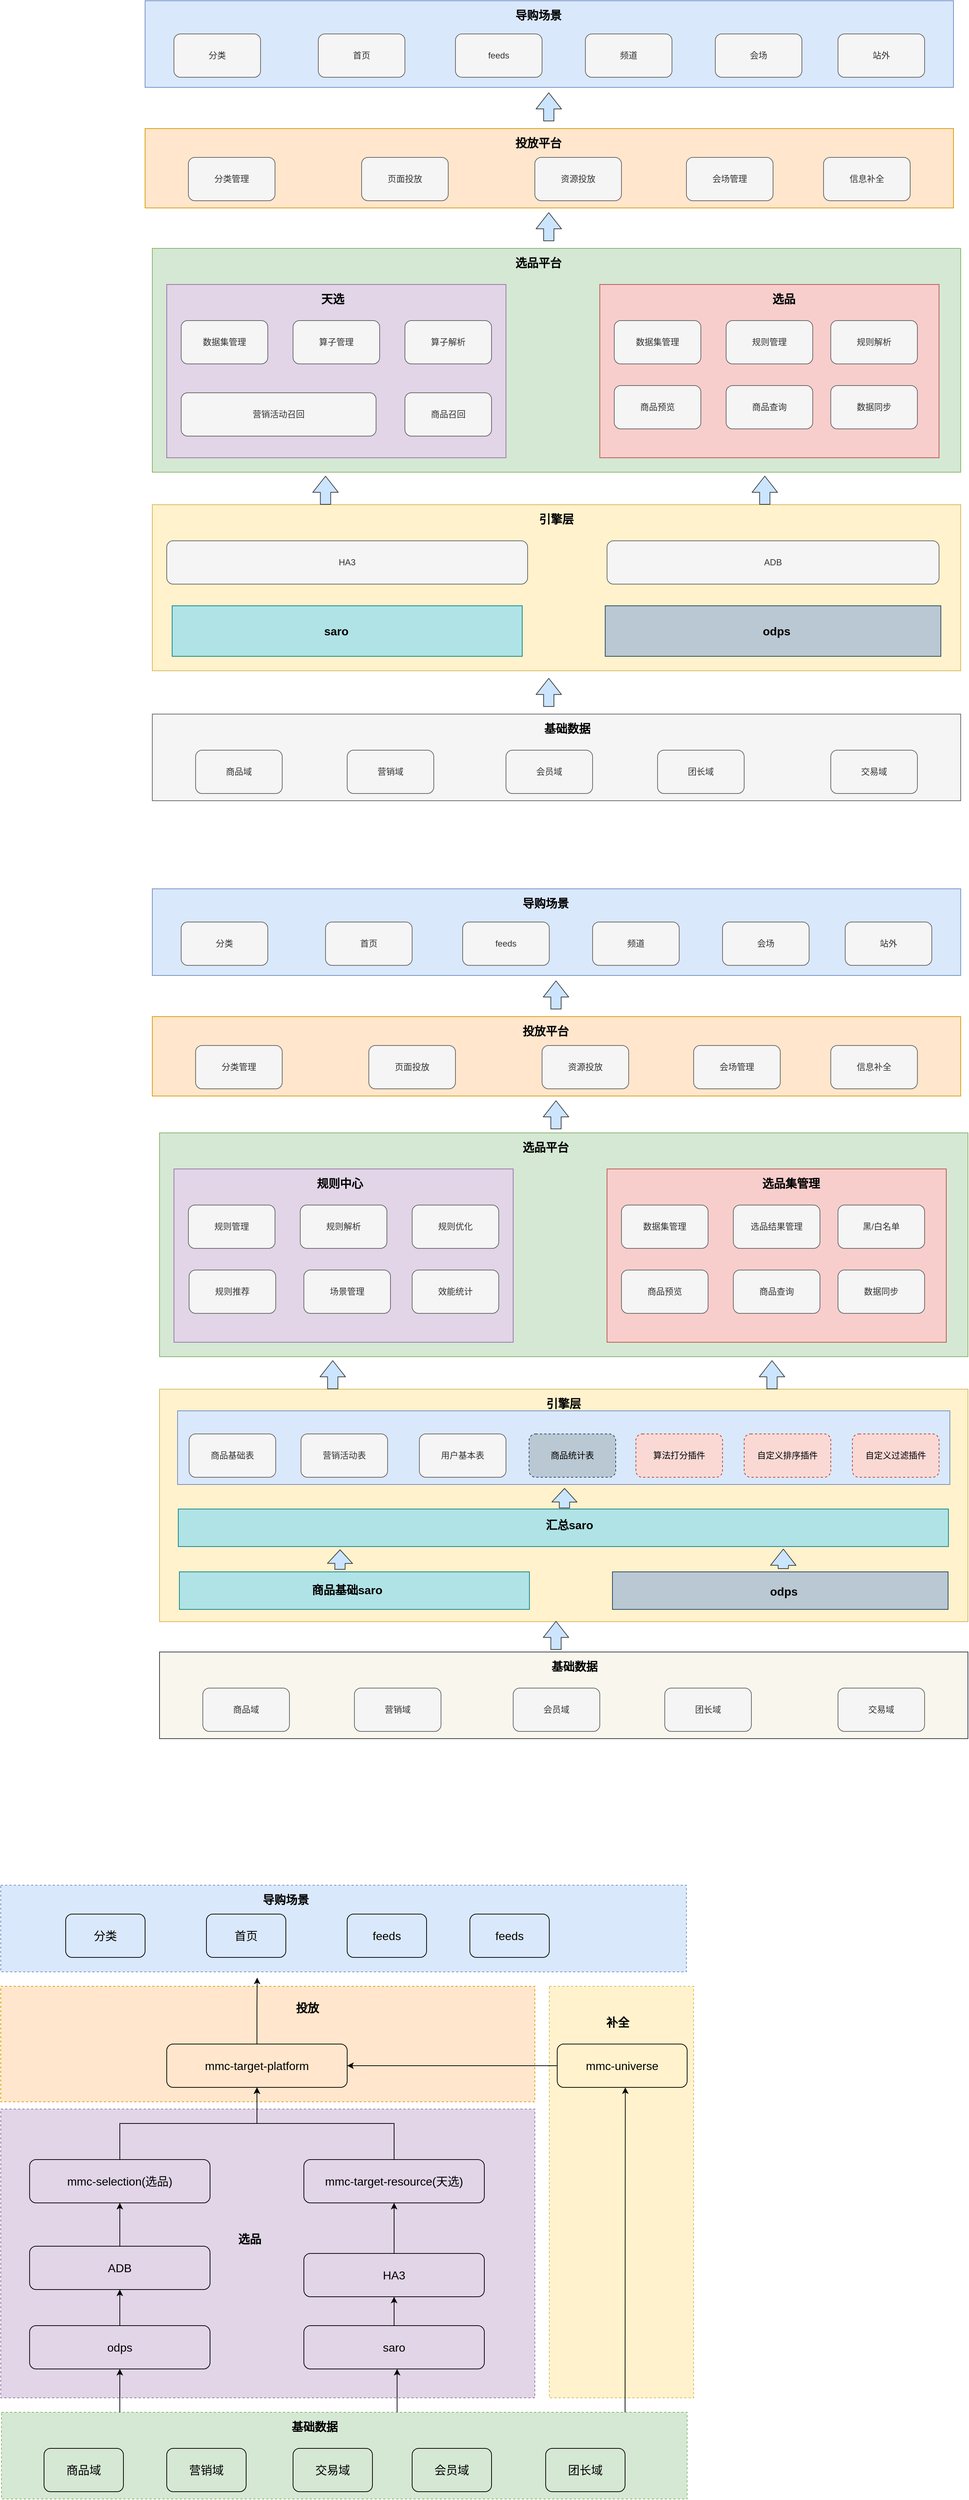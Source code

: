 <mxfile version="14.6.1" type="github">
  <diagram name="Page-1" id="b98fa263-6416-c6ec-5b7d-78bf54ef71d0">
    <mxGraphModel dx="2163" dy="1402" grid="1" gridSize="10" guides="1" tooltips="1" connect="1" arrows="1" fold="1" page="1" pageScale="1.5" pageWidth="2336" pageHeight="1654" background="#ffffff" math="0" shadow="0">
      <root>
        <mxCell id="0" style=";html=1;" />
        <mxCell id="1" style=";html=1;" parent="0" />
        <mxCell id="M6S7KxfYZkBea45pY0MP-111" value="" style="rounded=0;whiteSpace=wrap;html=1;dashed=1;fillColor=#fff2cc;strokeColor=#d6b656;" vertex="1" parent="1">
          <mxGeometry x="840" y="2870" width="200" height="570" as="geometry" />
        </mxCell>
        <mxCell id="M6S7KxfYZkBea45pY0MP-108" value="" style="rounded=0;whiteSpace=wrap;html=1;dashed=1;fillColor=#e1d5e7;strokeColor=#9673a6;" vertex="1" parent="1">
          <mxGeometry x="80" y="3040" width="740" height="400" as="geometry" />
        </mxCell>
        <mxCell id="M6S7KxfYZkBea45pY0MP-110" value="" style="rounded=0;whiteSpace=wrap;html=1;dashed=1;fillColor=#ffe6cc;strokeColor=#d79b00;" vertex="1" parent="1">
          <mxGeometry x="80" y="2870" width="740" height="160" as="geometry" />
        </mxCell>
        <mxCell id="M6S7KxfYZkBea45pY0MP-88" value="" style="rounded=0;whiteSpace=wrap;html=1;dashed=1;fillColor=#dae8fc;strokeColor=#6c8ebf;" vertex="1" parent="1">
          <mxGeometry x="80" y="2730" width="950" height="120" as="geometry" />
        </mxCell>
        <mxCell id="TaRt0js-7bv4IxSQRaNH-4" value="" style="rounded=0;whiteSpace=wrap;html=1;fillColor=#dae8fc;strokeColor=#6c8ebf;" parent="1" vertex="1">
          <mxGeometry x="280" y="120" width="1120" height="120" as="geometry" />
        </mxCell>
        <mxCell id="TaRt0js-7bv4IxSQRaNH-5" value="分类" style="rounded=1;whiteSpace=wrap;html=1;fillColor=#f5f5f5;strokeColor=#666666;fontColor=#333333;" parent="1" vertex="1">
          <mxGeometry x="320" y="166" width="120" height="60" as="geometry" />
        </mxCell>
        <mxCell id="TaRt0js-7bv4IxSQRaNH-6" value="首页" style="rounded=1;whiteSpace=wrap;html=1;fillColor=#f5f5f5;strokeColor=#666666;fontColor=#333333;" parent="1" vertex="1">
          <mxGeometry x="520" y="166" width="120" height="60" as="geometry" />
        </mxCell>
        <mxCell id="TaRt0js-7bv4IxSQRaNH-7" value="feeds" style="rounded=1;whiteSpace=wrap;html=1;fillColor=#f5f5f5;strokeColor=#666666;fontColor=#333333;" parent="1" vertex="1">
          <mxGeometry x="710" y="166" width="120" height="60" as="geometry" />
        </mxCell>
        <mxCell id="TaRt0js-7bv4IxSQRaNH-8" value="频道" style="rounded=1;whiteSpace=wrap;html=1;fillColor=#f5f5f5;strokeColor=#666666;fontColor=#333333;" parent="1" vertex="1">
          <mxGeometry x="890" y="166" width="120" height="60" as="geometry" />
        </mxCell>
        <mxCell id="TaRt0js-7bv4IxSQRaNH-9" value="会场" style="rounded=1;whiteSpace=wrap;html=1;fillColor=#f5f5f5;strokeColor=#666666;fontColor=#333333;" parent="1" vertex="1">
          <mxGeometry x="1070" y="166" width="120" height="60" as="geometry" />
        </mxCell>
        <mxCell id="TaRt0js-7bv4IxSQRaNH-10" value="站外" style="rounded=1;whiteSpace=wrap;html=1;fillColor=#f5f5f5;strokeColor=#666666;fontColor=#333333;" parent="1" vertex="1">
          <mxGeometry x="1240" y="166" width="120" height="60" as="geometry" />
        </mxCell>
        <mxCell id="TaRt0js-7bv4IxSQRaNH-11" value="导购场景" style="text;html=1;strokeColor=none;fillColor=none;align=center;verticalAlign=middle;whiteSpace=wrap;rounded=0;fontStyle=1;fontSize=16;" parent="1" vertex="1">
          <mxGeometry x="760" y="130" width="130" height="20" as="geometry" />
        </mxCell>
        <mxCell id="TaRt0js-7bv4IxSQRaNH-12" value="" style="rounded=0;whiteSpace=wrap;html=1;fillColor=#ffe6cc;strokeColor=#d79b00;" parent="1" vertex="1">
          <mxGeometry x="280" y="297" width="1120" height="110" as="geometry" />
        </mxCell>
        <mxCell id="TaRt0js-7bv4IxSQRaNH-13" value="投放平台" style="text;html=1;strokeColor=none;fillColor=none;align=center;verticalAlign=middle;whiteSpace=wrap;rounded=0;fontStyle=1;fontSize=16;" parent="1" vertex="1">
          <mxGeometry x="760" y="307" width="130" height="20" as="geometry" />
        </mxCell>
        <mxCell id="TaRt0js-7bv4IxSQRaNH-14" value="分类管理" style="rounded=1;whiteSpace=wrap;html=1;fillColor=#f5f5f5;strokeColor=#666666;fontColor=#333333;" parent="1" vertex="1">
          <mxGeometry x="340" y="337" width="120" height="60" as="geometry" />
        </mxCell>
        <mxCell id="TaRt0js-7bv4IxSQRaNH-15" value="页面投放" style="rounded=1;whiteSpace=wrap;html=1;fillColor=#f5f5f5;strokeColor=#666666;fontColor=#333333;" parent="1" vertex="1">
          <mxGeometry x="580" y="337" width="120" height="60" as="geometry" />
        </mxCell>
        <mxCell id="TaRt0js-7bv4IxSQRaNH-17" value="资源投放" style="rounded=1;whiteSpace=wrap;html=1;fillColor=#f5f5f5;strokeColor=#666666;fontColor=#333333;" parent="1" vertex="1">
          <mxGeometry x="820" y="337" width="120" height="60" as="geometry" />
        </mxCell>
        <mxCell id="TaRt0js-7bv4IxSQRaNH-18" value="会场管理" style="rounded=1;whiteSpace=wrap;html=1;fillColor=#f5f5f5;strokeColor=#666666;fontColor=#333333;" parent="1" vertex="1">
          <mxGeometry x="1030" y="337" width="120" height="60" as="geometry" />
        </mxCell>
        <mxCell id="TaRt0js-7bv4IxSQRaNH-19" value="信息补全" style="rounded=1;whiteSpace=wrap;html=1;fillColor=#f5f5f5;strokeColor=#666666;fontColor=#333333;" parent="1" vertex="1">
          <mxGeometry x="1220" y="337" width="120" height="60" as="geometry" />
        </mxCell>
        <mxCell id="TaRt0js-7bv4IxSQRaNH-20" value="" style="rounded=0;whiteSpace=wrap;html=1;fillColor=#d5e8d4;strokeColor=#82b366;" parent="1" vertex="1">
          <mxGeometry x="290" y="463" width="1120" height="310" as="geometry" />
        </mxCell>
        <mxCell id="TaRt0js-7bv4IxSQRaNH-21" value="选品平台" style="text;html=1;strokeColor=none;fillColor=none;align=center;verticalAlign=middle;whiteSpace=wrap;rounded=0;fontStyle=1;fontSize=16;" parent="1" vertex="1">
          <mxGeometry x="760" y="473" width="130" height="20" as="geometry" />
        </mxCell>
        <mxCell id="TaRt0js-7bv4IxSQRaNH-24" value="" style="rounded=0;whiteSpace=wrap;html=1;fillColor=#e1d5e7;strokeColor=#9673a6;" parent="1" vertex="1">
          <mxGeometry x="310" y="513" width="470" height="240" as="geometry" />
        </mxCell>
        <mxCell id="TaRt0js-7bv4IxSQRaNH-25" value="天选" style="text;html=1;strokeColor=none;fillColor=none;align=center;verticalAlign=middle;whiteSpace=wrap;rounded=0;fontStyle=1;fontSize=16;" parent="1" vertex="1">
          <mxGeometry x="475" y="523" width="130" height="20" as="geometry" />
        </mxCell>
        <mxCell id="TaRt0js-7bv4IxSQRaNH-26" value="" style="rounded=0;whiteSpace=wrap;html=1;fillColor=#f8cecc;strokeColor=#b85450;" parent="1" vertex="1">
          <mxGeometry x="910" y="513" width="470" height="240" as="geometry" />
        </mxCell>
        <mxCell id="TaRt0js-7bv4IxSQRaNH-27" value="选品" style="text;html=1;strokeColor=none;fillColor=none;align=center;verticalAlign=middle;whiteSpace=wrap;rounded=0;fontStyle=1;fontSize=16;" parent="1" vertex="1">
          <mxGeometry x="1100" y="523" width="130" height="20" as="geometry" />
        </mxCell>
        <mxCell id="TaRt0js-7bv4IxSQRaNH-28" value="数据集管理" style="rounded=1;whiteSpace=wrap;html=1;fillColor=#f5f5f5;strokeColor=#666666;fontColor=#333333;" parent="1" vertex="1">
          <mxGeometry x="330" y="563" width="120" height="60" as="geometry" />
        </mxCell>
        <mxCell id="TaRt0js-7bv4IxSQRaNH-29" value="算子管理" style="rounded=1;whiteSpace=wrap;html=1;fillColor=#f5f5f5;strokeColor=#666666;fontColor=#333333;" parent="1" vertex="1">
          <mxGeometry x="485" y="563" width="120" height="60" as="geometry" />
        </mxCell>
        <mxCell id="TaRt0js-7bv4IxSQRaNH-30" value="算子解析" style="rounded=1;whiteSpace=wrap;html=1;fillColor=#f5f5f5;strokeColor=#666666;fontColor=#333333;" parent="1" vertex="1">
          <mxGeometry x="640" y="563" width="120" height="60" as="geometry" />
        </mxCell>
        <mxCell id="TaRt0js-7bv4IxSQRaNH-31" value="营销活动召回" style="rounded=1;whiteSpace=wrap;html=1;fillColor=#f5f5f5;strokeColor=#666666;fontColor=#333333;" parent="1" vertex="1">
          <mxGeometry x="330" y="663" width="270" height="60" as="geometry" />
        </mxCell>
        <mxCell id="TaRt0js-7bv4IxSQRaNH-32" value="商品召回" style="rounded=1;whiteSpace=wrap;html=1;fillColor=#f5f5f5;strokeColor=#666666;fontColor=#333333;" parent="1" vertex="1">
          <mxGeometry x="640" y="663" width="120" height="60" as="geometry" />
        </mxCell>
        <mxCell id="TaRt0js-7bv4IxSQRaNH-33" value="数据集管理" style="rounded=1;whiteSpace=wrap;html=1;fillColor=#f5f5f5;strokeColor=#666666;fontColor=#333333;" parent="1" vertex="1">
          <mxGeometry x="930" y="563" width="120" height="60" as="geometry" />
        </mxCell>
        <mxCell id="TaRt0js-7bv4IxSQRaNH-34" value="规则管理" style="rounded=1;whiteSpace=wrap;html=1;fillColor=#f5f5f5;strokeColor=#666666;fontColor=#333333;" parent="1" vertex="1">
          <mxGeometry x="1085" y="563" width="120" height="60" as="geometry" />
        </mxCell>
        <mxCell id="TaRt0js-7bv4IxSQRaNH-35" value="规则解析" style="rounded=1;whiteSpace=wrap;html=1;fillColor=#f5f5f5;strokeColor=#666666;fontColor=#333333;" parent="1" vertex="1">
          <mxGeometry x="1230" y="563" width="120" height="60" as="geometry" />
        </mxCell>
        <mxCell id="TaRt0js-7bv4IxSQRaNH-36" value="商品预览" style="rounded=1;whiteSpace=wrap;html=1;fillColor=#f5f5f5;strokeColor=#666666;fontColor=#333333;" parent="1" vertex="1">
          <mxGeometry x="930" y="653" width="120" height="60" as="geometry" />
        </mxCell>
        <mxCell id="TaRt0js-7bv4IxSQRaNH-37" value="商品查询" style="rounded=1;whiteSpace=wrap;html=1;fillColor=#f5f5f5;strokeColor=#666666;fontColor=#333333;" parent="1" vertex="1">
          <mxGeometry x="1085" y="653" width="120" height="60" as="geometry" />
        </mxCell>
        <mxCell id="TaRt0js-7bv4IxSQRaNH-40" value="数据同步" style="rounded=1;whiteSpace=wrap;html=1;fillColor=#f5f5f5;strokeColor=#666666;fontColor=#333333;" parent="1" vertex="1">
          <mxGeometry x="1230" y="653" width="120" height="60" as="geometry" />
        </mxCell>
        <mxCell id="TaRt0js-7bv4IxSQRaNH-41" value="" style="rounded=0;whiteSpace=wrap;html=1;fillColor=#fff2cc;strokeColor=#d6b656;" parent="1" vertex="1">
          <mxGeometry x="290" y="818" width="1120" height="230" as="geometry" />
        </mxCell>
        <mxCell id="TaRt0js-7bv4IxSQRaNH-42" value="引擎层" style="text;html=1;strokeColor=none;fillColor=none;align=center;verticalAlign=middle;whiteSpace=wrap;rounded=0;fontStyle=1;fontSize=16;" parent="1" vertex="1">
          <mxGeometry x="785" y="828" width="130" height="20" as="geometry" />
        </mxCell>
        <mxCell id="TaRt0js-7bv4IxSQRaNH-44" value="HA3" style="rounded=1;whiteSpace=wrap;html=1;fillColor=#f5f5f5;strokeColor=#666666;fontColor=#333333;" parent="1" vertex="1">
          <mxGeometry x="310" y="868" width="500" height="60" as="geometry" />
        </mxCell>
        <mxCell id="TaRt0js-7bv4IxSQRaNH-45" value="ADB" style="rounded=1;whiteSpace=wrap;html=1;fillColor=#f5f5f5;strokeColor=#666666;fontColor=#333333;" parent="1" vertex="1">
          <mxGeometry x="920" y="868" width="460" height="60" as="geometry" />
        </mxCell>
        <mxCell id="TaRt0js-7bv4IxSQRaNH-46" value="" style="rounded=0;whiteSpace=wrap;html=1;fillColor=#b0e3e6;strokeColor=#0e8088;" parent="1" vertex="1">
          <mxGeometry x="317.5" y="958" width="485" height="70" as="geometry" />
        </mxCell>
        <mxCell id="TaRt0js-7bv4IxSQRaNH-47" value="saro" style="text;html=1;strokeColor=none;fillColor=none;align=center;verticalAlign=middle;whiteSpace=wrap;rounded=0;fontStyle=1;fontSize=16;" parent="1" vertex="1">
          <mxGeometry x="480" y="983" width="130" height="20" as="geometry" />
        </mxCell>
        <mxCell id="TaRt0js-7bv4IxSQRaNH-48" value="" style="rounded=0;whiteSpace=wrap;html=1;fillColor=#bac8d3;strokeColor=#23445d;" parent="1" vertex="1">
          <mxGeometry x="917.5" y="958" width="465" height="70" as="geometry" />
        </mxCell>
        <mxCell id="TaRt0js-7bv4IxSQRaNH-49" value="odps" style="text;html=1;strokeColor=none;fillColor=none;align=center;verticalAlign=middle;whiteSpace=wrap;rounded=0;fontStyle=1;fontSize=16;" parent="1" vertex="1">
          <mxGeometry x="1090" y="983" width="130" height="20" as="geometry" />
        </mxCell>
        <mxCell id="TaRt0js-7bv4IxSQRaNH-50" value="" style="rounded=0;whiteSpace=wrap;html=1;fillColor=#f5f5f5;strokeColor=#666666;fontColor=#333333;" parent="1" vertex="1">
          <mxGeometry x="290" y="1108" width="1120" height="120" as="geometry" />
        </mxCell>
        <mxCell id="TaRt0js-7bv4IxSQRaNH-51" value="基础数据" style="text;html=1;strokeColor=none;fillColor=none;align=center;verticalAlign=middle;whiteSpace=wrap;rounded=0;fontStyle=1;fontSize=16;" parent="1" vertex="1">
          <mxGeometry x="800" y="1118" width="130" height="20" as="geometry" />
        </mxCell>
        <mxCell id="TaRt0js-7bv4IxSQRaNH-52" value="商品域" style="rounded=1;whiteSpace=wrap;html=1;fillColor=#f5f5f5;strokeColor=#666666;fontColor=#333333;" parent="1" vertex="1">
          <mxGeometry x="350" y="1158" width="120" height="60" as="geometry" />
        </mxCell>
        <mxCell id="TaRt0js-7bv4IxSQRaNH-54" value="营销域" style="rounded=1;whiteSpace=wrap;html=1;fillColor=#f5f5f5;strokeColor=#666666;fontColor=#333333;" parent="1" vertex="1">
          <mxGeometry x="560" y="1158" width="120" height="60" as="geometry" />
        </mxCell>
        <mxCell id="TaRt0js-7bv4IxSQRaNH-55" value="会员域" style="rounded=1;whiteSpace=wrap;html=1;fillColor=#f5f5f5;strokeColor=#666666;fontColor=#333333;" parent="1" vertex="1">
          <mxGeometry x="780" y="1158" width="120" height="60" as="geometry" />
        </mxCell>
        <mxCell id="TaRt0js-7bv4IxSQRaNH-56" value="团长域" style="rounded=1;whiteSpace=wrap;html=1;fillColor=#f5f5f5;strokeColor=#666666;fontColor=#333333;" parent="1" vertex="1">
          <mxGeometry x="990" y="1158" width="120" height="60" as="geometry" />
        </mxCell>
        <mxCell id="TaRt0js-7bv4IxSQRaNH-57" value="交易域" style="rounded=1;whiteSpace=wrap;html=1;fillColor=#f5f5f5;strokeColor=#666666;fontColor=#333333;" parent="1" vertex="1">
          <mxGeometry x="1230" y="1158" width="120" height="60" as="geometry" />
        </mxCell>
        <mxCell id="TaRt0js-7bv4IxSQRaNH-60" value="" style="shape=flexArrow;endArrow=classic;html=1;fontSize=16;width=14.286;endSize=7.143;fillColor=#cce5ff;strokeColor=#36393d;" parent="1" edge="1">
          <mxGeometry width="50" height="50" relative="1" as="geometry">
            <mxPoint x="1138.57" y="818" as="sourcePoint" />
            <mxPoint x="1138.57" y="778" as="targetPoint" />
          </mxGeometry>
        </mxCell>
        <mxCell id="TaRt0js-7bv4IxSQRaNH-61" value="" style="shape=flexArrow;endArrow=classic;html=1;fontSize=16;width=14.286;endSize=7.143;fillColor=#cce5ff;strokeColor=#36393d;" parent="1" edge="1">
          <mxGeometry width="50" height="50" relative="1" as="geometry">
            <mxPoint x="530.0" y="818.0" as="sourcePoint" />
            <mxPoint x="530.0" y="778.0" as="targetPoint" />
          </mxGeometry>
        </mxCell>
        <mxCell id="TaRt0js-7bv4IxSQRaNH-63" value="" style="shape=flexArrow;endArrow=classic;html=1;fontSize=16;width=14.286;endSize=7.143;fillColor=#cce5ff;strokeColor=#36393d;" parent="1" edge="1">
          <mxGeometry width="50" height="50" relative="1" as="geometry">
            <mxPoint x="839.29" y="453.0" as="sourcePoint" />
            <mxPoint x="839.29" y="413.0" as="targetPoint" />
          </mxGeometry>
        </mxCell>
        <mxCell id="TaRt0js-7bv4IxSQRaNH-64" value="" style="shape=flexArrow;endArrow=classic;html=1;fontSize=16;width=14.286;endSize=7.143;fillColor=#cce5ff;strokeColor=#36393d;" parent="1" edge="1">
          <mxGeometry width="50" height="50" relative="1" as="geometry">
            <mxPoint x="839.29" y="287.0" as="sourcePoint" />
            <mxPoint x="839.29" y="247.0" as="targetPoint" />
          </mxGeometry>
        </mxCell>
        <mxCell id="TaRt0js-7bv4IxSQRaNH-70" value="" style="shape=flexArrow;endArrow=classic;html=1;fontSize=16;width=14.286;endSize=7.143;fillColor=#cce5ff;strokeColor=#36393d;" parent="1" edge="1">
          <mxGeometry width="50" height="50" relative="1" as="geometry">
            <mxPoint x="839.29" y="1098.0" as="sourcePoint" />
            <mxPoint x="839.29" y="1058.0" as="targetPoint" />
          </mxGeometry>
        </mxCell>
        <mxCell id="M6S7KxfYZkBea45pY0MP-1" value="" style="rounded=0;whiteSpace=wrap;html=1;fillColor=#dae8fc;strokeColor=#6c8ebf;" vertex="1" parent="1">
          <mxGeometry x="290" y="1350" width="1120" height="120" as="geometry" />
        </mxCell>
        <mxCell id="M6S7KxfYZkBea45pY0MP-2" value="分类" style="rounded=1;whiteSpace=wrap;html=1;fillColor=#f5f5f5;strokeColor=#666666;fontColor=#333333;" vertex="1" parent="1">
          <mxGeometry x="330" y="1396" width="120" height="60" as="geometry" />
        </mxCell>
        <mxCell id="M6S7KxfYZkBea45pY0MP-3" value="首页" style="rounded=1;whiteSpace=wrap;html=1;fillColor=#f5f5f5;strokeColor=#666666;fontColor=#333333;" vertex="1" parent="1">
          <mxGeometry x="530" y="1396" width="120" height="60" as="geometry" />
        </mxCell>
        <mxCell id="M6S7KxfYZkBea45pY0MP-4" value="feeds" style="rounded=1;whiteSpace=wrap;html=1;fillColor=#f5f5f5;strokeColor=#666666;fontColor=#333333;" vertex="1" parent="1">
          <mxGeometry x="720" y="1396" width="120" height="60" as="geometry" />
        </mxCell>
        <mxCell id="M6S7KxfYZkBea45pY0MP-5" value="频道" style="rounded=1;whiteSpace=wrap;html=1;fillColor=#f5f5f5;strokeColor=#666666;fontColor=#333333;" vertex="1" parent="1">
          <mxGeometry x="900" y="1396" width="120" height="60" as="geometry" />
        </mxCell>
        <mxCell id="M6S7KxfYZkBea45pY0MP-6" value="会场" style="rounded=1;whiteSpace=wrap;html=1;fillColor=#f5f5f5;strokeColor=#666666;fontColor=#333333;" vertex="1" parent="1">
          <mxGeometry x="1080" y="1396" width="120" height="60" as="geometry" />
        </mxCell>
        <mxCell id="M6S7KxfYZkBea45pY0MP-7" value="站外" style="rounded=1;whiteSpace=wrap;html=1;fillColor=#f5f5f5;strokeColor=#666666;fontColor=#333333;" vertex="1" parent="1">
          <mxGeometry x="1250" y="1396" width="120" height="60" as="geometry" />
        </mxCell>
        <mxCell id="M6S7KxfYZkBea45pY0MP-8" value="导购场景" style="text;html=1;strokeColor=none;fillColor=none;align=center;verticalAlign=middle;whiteSpace=wrap;rounded=0;fontStyle=1;fontSize=16;" vertex="1" parent="1">
          <mxGeometry x="770" y="1360" width="130" height="20" as="geometry" />
        </mxCell>
        <mxCell id="M6S7KxfYZkBea45pY0MP-9" value="" style="rounded=0;whiteSpace=wrap;html=1;fillColor=#ffe6cc;strokeColor=#d79b00;" vertex="1" parent="1">
          <mxGeometry x="290" y="1527" width="1120" height="110" as="geometry" />
        </mxCell>
        <mxCell id="M6S7KxfYZkBea45pY0MP-10" value="投放平台" style="text;html=1;strokeColor=none;fillColor=none;align=center;verticalAlign=middle;whiteSpace=wrap;rounded=0;fontStyle=1;fontSize=16;" vertex="1" parent="1">
          <mxGeometry x="770" y="1537" width="130" height="20" as="geometry" />
        </mxCell>
        <mxCell id="M6S7KxfYZkBea45pY0MP-11" value="分类管理" style="rounded=1;whiteSpace=wrap;html=1;fillColor=#f5f5f5;strokeColor=#666666;fontColor=#333333;" vertex="1" parent="1">
          <mxGeometry x="350" y="1567" width="120" height="60" as="geometry" />
        </mxCell>
        <mxCell id="M6S7KxfYZkBea45pY0MP-12" value="页面投放" style="rounded=1;whiteSpace=wrap;html=1;fillColor=#f5f5f5;strokeColor=#666666;fontColor=#333333;" vertex="1" parent="1">
          <mxGeometry x="590" y="1567" width="120" height="60" as="geometry" />
        </mxCell>
        <mxCell id="M6S7KxfYZkBea45pY0MP-13" value="资源投放" style="rounded=1;whiteSpace=wrap;html=1;fillColor=#f5f5f5;strokeColor=#666666;fontColor=#333333;" vertex="1" parent="1">
          <mxGeometry x="830" y="1567" width="120" height="60" as="geometry" />
        </mxCell>
        <mxCell id="M6S7KxfYZkBea45pY0MP-14" value="会场管理" style="rounded=1;whiteSpace=wrap;html=1;fillColor=#f5f5f5;strokeColor=#666666;fontColor=#333333;" vertex="1" parent="1">
          <mxGeometry x="1040" y="1567" width="120" height="60" as="geometry" />
        </mxCell>
        <mxCell id="M6S7KxfYZkBea45pY0MP-15" value="信息补全" style="rounded=1;whiteSpace=wrap;html=1;fillColor=#f5f5f5;strokeColor=#666666;fontColor=#333333;" vertex="1" parent="1">
          <mxGeometry x="1230" y="1567" width="120" height="60" as="geometry" />
        </mxCell>
        <mxCell id="M6S7KxfYZkBea45pY0MP-16" value="" style="rounded=0;whiteSpace=wrap;html=1;fillColor=#d5e8d4;strokeColor=#82b366;" vertex="1" parent="1">
          <mxGeometry x="300" y="1688" width="1120" height="310" as="geometry" />
        </mxCell>
        <mxCell id="M6S7KxfYZkBea45pY0MP-17" value="选品平台" style="text;html=1;strokeColor=none;fillColor=none;align=center;verticalAlign=middle;whiteSpace=wrap;rounded=0;fontStyle=1;fontSize=16;" vertex="1" parent="1">
          <mxGeometry x="770" y="1698" width="130" height="20" as="geometry" />
        </mxCell>
        <mxCell id="M6S7KxfYZkBea45pY0MP-18" value="" style="rounded=0;whiteSpace=wrap;html=1;fillColor=#e1d5e7;strokeColor=#9673a6;" vertex="1" parent="1">
          <mxGeometry x="320" y="1738" width="470" height="240" as="geometry" />
        </mxCell>
        <mxCell id="M6S7KxfYZkBea45pY0MP-19" value="规则中心" style="text;html=1;strokeColor=none;fillColor=none;align=center;verticalAlign=middle;whiteSpace=wrap;rounded=0;fontStyle=1;fontSize=16;" vertex="1" parent="1">
          <mxGeometry x="485" y="1748" width="130" height="20" as="geometry" />
        </mxCell>
        <mxCell id="M6S7KxfYZkBea45pY0MP-20" value="" style="rounded=0;whiteSpace=wrap;html=1;fillColor=#f8cecc;strokeColor=#b85450;" vertex="1" parent="1">
          <mxGeometry x="920" y="1738" width="470" height="240" as="geometry" />
        </mxCell>
        <mxCell id="M6S7KxfYZkBea45pY0MP-21" value="选品集管理" style="text;html=1;strokeColor=none;fillColor=none;align=center;verticalAlign=middle;whiteSpace=wrap;rounded=0;fontStyle=1;fontSize=16;" vertex="1" parent="1">
          <mxGeometry x="1110" y="1748" width="130" height="20" as="geometry" />
        </mxCell>
        <mxCell id="M6S7KxfYZkBea45pY0MP-22" value="规则管理" style="rounded=1;whiteSpace=wrap;html=1;fillColor=#f5f5f5;strokeColor=#666666;fontColor=#333333;" vertex="1" parent="1">
          <mxGeometry x="340" y="1788" width="120" height="60" as="geometry" />
        </mxCell>
        <mxCell id="M6S7KxfYZkBea45pY0MP-23" value="规则解析" style="rounded=1;whiteSpace=wrap;html=1;fillColor=#f5f5f5;strokeColor=#666666;fontColor=#333333;" vertex="1" parent="1">
          <mxGeometry x="495" y="1788" width="120" height="60" as="geometry" />
        </mxCell>
        <mxCell id="M6S7KxfYZkBea45pY0MP-24" value="规则优化" style="rounded=1;whiteSpace=wrap;html=1;fillColor=#f5f5f5;strokeColor=#666666;fontColor=#333333;" vertex="1" parent="1">
          <mxGeometry x="650" y="1788" width="120" height="60" as="geometry" />
        </mxCell>
        <mxCell id="M6S7KxfYZkBea45pY0MP-27" value="数据集管理" style="rounded=1;whiteSpace=wrap;html=1;fillColor=#f5f5f5;strokeColor=#666666;fontColor=#333333;" vertex="1" parent="1">
          <mxGeometry x="940" y="1788" width="120" height="60" as="geometry" />
        </mxCell>
        <mxCell id="M6S7KxfYZkBea45pY0MP-28" value="选品结果管理" style="rounded=1;whiteSpace=wrap;html=1;fillColor=#f5f5f5;strokeColor=#666666;fontColor=#333333;" vertex="1" parent="1">
          <mxGeometry x="1095" y="1788" width="120" height="60" as="geometry" />
        </mxCell>
        <mxCell id="M6S7KxfYZkBea45pY0MP-29" value="黑/白名单" style="rounded=1;whiteSpace=wrap;html=1;fillColor=#f5f5f5;strokeColor=#666666;fontColor=#333333;" vertex="1" parent="1">
          <mxGeometry x="1240" y="1788" width="120" height="60" as="geometry" />
        </mxCell>
        <mxCell id="M6S7KxfYZkBea45pY0MP-30" value="商品预览" style="rounded=1;whiteSpace=wrap;html=1;fillColor=#f5f5f5;strokeColor=#666666;fontColor=#333333;" vertex="1" parent="1">
          <mxGeometry x="940" y="1878" width="120" height="60" as="geometry" />
        </mxCell>
        <mxCell id="M6S7KxfYZkBea45pY0MP-31" value="商品查询" style="rounded=1;whiteSpace=wrap;html=1;fillColor=#f5f5f5;strokeColor=#666666;fontColor=#333333;" vertex="1" parent="1">
          <mxGeometry x="1095" y="1878" width="120" height="60" as="geometry" />
        </mxCell>
        <mxCell id="M6S7KxfYZkBea45pY0MP-32" value="数据同步" style="rounded=1;whiteSpace=wrap;html=1;fillColor=#f5f5f5;strokeColor=#666666;fontColor=#333333;" vertex="1" parent="1">
          <mxGeometry x="1240" y="1878" width="120" height="60" as="geometry" />
        </mxCell>
        <mxCell id="M6S7KxfYZkBea45pY0MP-33" value="" style="rounded=0;whiteSpace=wrap;html=1;fillColor=#fff2cc;strokeColor=#d6b656;" vertex="1" parent="1">
          <mxGeometry x="300" y="2043" width="1120" height="322" as="geometry" />
        </mxCell>
        <mxCell id="M6S7KxfYZkBea45pY0MP-34" value="引擎层" style="text;html=1;strokeColor=none;fillColor=none;align=center;verticalAlign=middle;whiteSpace=wrap;rounded=0;fontStyle=1;fontSize=16;" vertex="1" parent="1">
          <mxGeometry x="795" y="2053" width="130" height="20" as="geometry" />
        </mxCell>
        <mxCell id="M6S7KxfYZkBea45pY0MP-37" value="" style="rounded=0;whiteSpace=wrap;html=1;fillColor=#b0e3e6;strokeColor=#0e8088;" vertex="1" parent="1">
          <mxGeometry x="327.5" y="2296" width="485" height="52" as="geometry" />
        </mxCell>
        <mxCell id="M6S7KxfYZkBea45pY0MP-38" value="商品基础saro" style="text;html=1;strokeColor=none;fillColor=none;align=center;verticalAlign=middle;whiteSpace=wrap;rounded=0;fontStyle=1;fontSize=16;" vertex="1" parent="1">
          <mxGeometry x="495" y="2311" width="130" height="20" as="geometry" />
        </mxCell>
        <mxCell id="M6S7KxfYZkBea45pY0MP-39" value="" style="rounded=0;whiteSpace=wrap;html=1;fillColor=#bac8d3;strokeColor=#23445d;" vertex="1" parent="1">
          <mxGeometry x="927.5" y="2296" width="465" height="52" as="geometry" />
        </mxCell>
        <mxCell id="M6S7KxfYZkBea45pY0MP-40" value="odps" style="text;html=1;strokeColor=none;fillColor=none;align=center;verticalAlign=middle;whiteSpace=wrap;rounded=0;fontStyle=1;fontSize=16;" vertex="1" parent="1">
          <mxGeometry x="1100" y="2313" width="130" height="20" as="geometry" />
        </mxCell>
        <mxCell id="M6S7KxfYZkBea45pY0MP-41" value="" style="rounded=0;whiteSpace=wrap;html=1;fillColor=#f9f7ed;strokeColor=#36393d;" vertex="1" parent="1">
          <mxGeometry x="300" y="2407" width="1120" height="120" as="geometry" />
        </mxCell>
        <mxCell id="M6S7KxfYZkBea45pY0MP-42" value="基础数据" style="text;html=1;strokeColor=none;fillColor=none;align=center;verticalAlign=middle;whiteSpace=wrap;rounded=0;fontStyle=1;fontSize=16;" vertex="1" parent="1">
          <mxGeometry x="810" y="2417" width="130" height="20" as="geometry" />
        </mxCell>
        <mxCell id="M6S7KxfYZkBea45pY0MP-43" value="商品域" style="rounded=1;whiteSpace=wrap;html=1;fillColor=#f5f5f5;strokeColor=#666666;fontColor=#333333;" vertex="1" parent="1">
          <mxGeometry x="360" y="2457" width="120" height="60" as="geometry" />
        </mxCell>
        <mxCell id="M6S7KxfYZkBea45pY0MP-44" value="营销域" style="rounded=1;whiteSpace=wrap;html=1;fillColor=#f5f5f5;strokeColor=#666666;fontColor=#333333;" vertex="1" parent="1">
          <mxGeometry x="570" y="2457" width="120" height="60" as="geometry" />
        </mxCell>
        <mxCell id="M6S7KxfYZkBea45pY0MP-45" value="会员域" style="rounded=1;whiteSpace=wrap;html=1;fillColor=#f5f5f5;strokeColor=#666666;fontColor=#333333;" vertex="1" parent="1">
          <mxGeometry x="790" y="2457" width="120" height="60" as="geometry" />
        </mxCell>
        <mxCell id="M6S7KxfYZkBea45pY0MP-46" value="团长域" style="rounded=1;whiteSpace=wrap;html=1;fillColor=#f5f5f5;strokeColor=#666666;fontColor=#333333;" vertex="1" parent="1">
          <mxGeometry x="1000" y="2457" width="120" height="60" as="geometry" />
        </mxCell>
        <mxCell id="M6S7KxfYZkBea45pY0MP-47" value="交易域" style="rounded=1;whiteSpace=wrap;html=1;fillColor=#f5f5f5;strokeColor=#666666;fontColor=#333333;" vertex="1" parent="1">
          <mxGeometry x="1240" y="2457" width="120" height="60" as="geometry" />
        </mxCell>
        <mxCell id="M6S7KxfYZkBea45pY0MP-48" value="" style="shape=flexArrow;endArrow=classic;html=1;fontSize=16;width=14.286;endSize=7.143;fillColor=#cce5ff;strokeColor=#36393d;" edge="1" parent="1">
          <mxGeometry width="50" height="50" relative="1" as="geometry">
            <mxPoint x="1148.57" y="2043" as="sourcePoint" />
            <mxPoint x="1148.57" y="2003" as="targetPoint" />
          </mxGeometry>
        </mxCell>
        <mxCell id="M6S7KxfYZkBea45pY0MP-49" value="" style="shape=flexArrow;endArrow=classic;html=1;fontSize=16;width=14.286;endSize=7.143;fillColor=#cce5ff;strokeColor=#36393d;" edge="1" parent="1">
          <mxGeometry width="50" height="50" relative="1" as="geometry">
            <mxPoint x="540.0" y="2043" as="sourcePoint" />
            <mxPoint x="540.0" y="2003" as="targetPoint" />
          </mxGeometry>
        </mxCell>
        <mxCell id="M6S7KxfYZkBea45pY0MP-50" value="" style="shape=flexArrow;endArrow=classic;html=1;fontSize=16;width=14.286;endSize=7.143;fillColor=#cce5ff;strokeColor=#36393d;" edge="1" parent="1">
          <mxGeometry width="50" height="50" relative="1" as="geometry">
            <mxPoint x="849.29" y="1683" as="sourcePoint" />
            <mxPoint x="849.29" y="1643" as="targetPoint" />
          </mxGeometry>
        </mxCell>
        <mxCell id="M6S7KxfYZkBea45pY0MP-51" value="" style="shape=flexArrow;endArrow=classic;html=1;fontSize=16;width=14.286;endSize=7.143;fillColor=#cce5ff;strokeColor=#36393d;" edge="1" parent="1">
          <mxGeometry width="50" height="50" relative="1" as="geometry">
            <mxPoint x="849.29" y="1517.0" as="sourcePoint" />
            <mxPoint x="849.29" y="1477.0" as="targetPoint" />
          </mxGeometry>
        </mxCell>
        <mxCell id="M6S7KxfYZkBea45pY0MP-52" value="" style="shape=flexArrow;endArrow=classic;html=1;fontSize=16;width=14.286;endSize=7.143;fillColor=#cce5ff;strokeColor=#36393d;" edge="1" parent="1">
          <mxGeometry width="50" height="50" relative="1" as="geometry">
            <mxPoint x="849.29" y="2404" as="sourcePoint" />
            <mxPoint x="849.29" y="2364" as="targetPoint" />
          </mxGeometry>
        </mxCell>
        <mxCell id="M6S7KxfYZkBea45pY0MP-53" value="" style="rounded=0;whiteSpace=wrap;html=1;fillColor=#b0e3e6;strokeColor=#0e8088;" vertex="1" parent="1">
          <mxGeometry x="326" y="2209" width="1067" height="52" as="geometry" />
        </mxCell>
        <mxCell id="M6S7KxfYZkBea45pY0MP-54" value="汇总saro" style="text;html=1;strokeColor=none;fillColor=none;align=center;verticalAlign=middle;whiteSpace=wrap;rounded=0;fontStyle=1;fontSize=16;" vertex="1" parent="1">
          <mxGeometry x="802.5" y="2221" width="130" height="20" as="geometry" />
        </mxCell>
        <mxCell id="M6S7KxfYZkBea45pY0MP-55" value="" style="rounded=0;whiteSpace=wrap;html=1;fillColor=#dae8fc;strokeColor=#6c8ebf;" vertex="1" parent="1">
          <mxGeometry x="325" y="2073" width="1070" height="102" as="geometry" />
        </mxCell>
        <mxCell id="M6S7KxfYZkBea45pY0MP-56" value="商品基础表" style="rounded=1;whiteSpace=wrap;html=1;fillColor=#f5f5f5;strokeColor=#666666;fontColor=#333333;" vertex="1" parent="1">
          <mxGeometry x="341" y="2105" width="120" height="60" as="geometry" />
        </mxCell>
        <mxCell id="M6S7KxfYZkBea45pY0MP-57" value="营销活动表" style="rounded=1;whiteSpace=wrap;html=1;fillColor=#f5f5f5;strokeColor=#666666;fontColor=#333333;" vertex="1" parent="1">
          <mxGeometry x="496" y="2105" width="120" height="60" as="geometry" />
        </mxCell>
        <mxCell id="M6S7KxfYZkBea45pY0MP-58" value="商品统计表" style="rounded=1;whiteSpace=wrap;html=1;fillColor=#bac8d3;strokeColor=#23445d;dashed=1;" vertex="1" parent="1">
          <mxGeometry x="812" y="2105" width="120" height="60" as="geometry" />
        </mxCell>
        <mxCell id="M6S7KxfYZkBea45pY0MP-59" value="用户基本表" style="rounded=1;whiteSpace=wrap;html=1;fillColor=#f5f5f5;strokeColor=#666666;fontColor=#333333;" vertex="1" parent="1">
          <mxGeometry x="660" y="2105" width="120" height="60" as="geometry" />
        </mxCell>
        <mxCell id="M6S7KxfYZkBea45pY0MP-60" value="算法打分插件" style="rounded=1;whiteSpace=wrap;html=1;fillColor=#fad9d5;strokeColor=#ae4132;dashed=1;" vertex="1" parent="1">
          <mxGeometry x="960" y="2105" width="120" height="60" as="geometry" />
        </mxCell>
        <mxCell id="M6S7KxfYZkBea45pY0MP-61" value="自定义排序插件" style="rounded=1;whiteSpace=wrap;html=1;fillColor=#fad9d5;strokeColor=#ae4132;dashed=1;" vertex="1" parent="1">
          <mxGeometry x="1110" y="2105" width="120" height="60" as="geometry" />
        </mxCell>
        <mxCell id="M6S7KxfYZkBea45pY0MP-62" value="自定义过滤插件" style="rounded=1;whiteSpace=wrap;html=1;fillColor=#fad9d5;strokeColor=#ae4132;dashed=1;" vertex="1" parent="1">
          <mxGeometry x="1260" y="2105" width="120" height="60" as="geometry" />
        </mxCell>
        <mxCell id="M6S7KxfYZkBea45pY0MP-63" value="规则推荐" style="rounded=1;whiteSpace=wrap;html=1;fillColor=#f5f5f5;strokeColor=#666666;fontColor=#333333;" vertex="1" parent="1">
          <mxGeometry x="341" y="1878" width="120" height="60" as="geometry" />
        </mxCell>
        <mxCell id="M6S7KxfYZkBea45pY0MP-64" value="场景管理" style="rounded=1;whiteSpace=wrap;html=1;fillColor=#f5f5f5;strokeColor=#666666;fontColor=#333333;" vertex="1" parent="1">
          <mxGeometry x="500" y="1878" width="120" height="60" as="geometry" />
        </mxCell>
        <mxCell id="M6S7KxfYZkBea45pY0MP-65" value="效能统计" style="rounded=1;whiteSpace=wrap;html=1;fillColor=#f5f5f5;strokeColor=#666666;fontColor=#333333;" vertex="1" parent="1">
          <mxGeometry x="650" y="1878" width="120" height="60" as="geometry" />
        </mxCell>
        <mxCell id="M6S7KxfYZkBea45pY0MP-66" value="" style="shape=flexArrow;endArrow=classic;html=1;fontSize=16;width=14.286;endSize=5.933;fillColor=#cce5ff;strokeColor=#36393d;endWidth=19.524;" edge="1" parent="1">
          <mxGeometry width="50" height="50" relative="1" as="geometry">
            <mxPoint x="550" y="2293" as="sourcePoint" />
            <mxPoint x="550.17" y="2265" as="targetPoint" />
            <Array as="points">
              <mxPoint x="550" y="2293" />
            </Array>
          </mxGeometry>
        </mxCell>
        <mxCell id="M6S7KxfYZkBea45pY0MP-72" value="" style="shape=flexArrow;endArrow=classic;html=1;fontSize=16;width=14.286;endSize=7.143;fillColor=#cce5ff;strokeColor=#36393d;" edge="1" parent="1">
          <mxGeometry width="50" height="50" relative="1" as="geometry">
            <mxPoint x="1164.17" y="2292" as="sourcePoint" />
            <mxPoint x="1164.34" y="2264.0" as="targetPoint" />
            <Array as="points">
              <mxPoint x="1164.17" y="2292" />
            </Array>
          </mxGeometry>
        </mxCell>
        <mxCell id="M6S7KxfYZkBea45pY0MP-73" value="" style="shape=flexArrow;endArrow=classic;html=1;fontSize=16;width=14.286;endSize=5.933;fillColor=#cce5ff;strokeColor=#36393d;endWidth=19.524;" edge="1" parent="1">
          <mxGeometry width="50" height="50" relative="1" as="geometry">
            <mxPoint x="861" y="2208" as="sourcePoint" />
            <mxPoint x="861.17" y="2180" as="targetPoint" />
            <Array as="points">
              <mxPoint x="861" y="2208" />
            </Array>
          </mxGeometry>
        </mxCell>
        <mxCell id="M6S7KxfYZkBea45pY0MP-87" style="edgeStyle=orthogonalEdgeStyle;rounded=0;orthogonalLoop=1;jettySize=auto;html=1;fontSize=16;entryX=0.374;entryY=1.067;entryDx=0;entryDy=0;entryPerimeter=0;" edge="1" parent="1" source="M6S7KxfYZkBea45pY0MP-74" target="M6S7KxfYZkBea45pY0MP-88">
          <mxGeometry relative="1" as="geometry">
            <mxPoint x="435" y="2920" as="targetPoint" />
          </mxGeometry>
        </mxCell>
        <mxCell id="M6S7KxfYZkBea45pY0MP-74" value="mmc-target-platform" style="rounded=1;whiteSpace=wrap;html=1;fontSize=16;fillColor=none;" vertex="1" parent="1">
          <mxGeometry x="310" y="2950" width="250" height="60" as="geometry" />
        </mxCell>
        <mxCell id="M6S7KxfYZkBea45pY0MP-76" style="edgeStyle=orthogonalEdgeStyle;rounded=0;orthogonalLoop=1;jettySize=auto;html=1;entryX=0.5;entryY=1;entryDx=0;entryDy=0;fontSize=16;" edge="1" parent="1" source="M6S7KxfYZkBea45pY0MP-75" target="M6S7KxfYZkBea45pY0MP-74">
          <mxGeometry relative="1" as="geometry" />
        </mxCell>
        <mxCell id="M6S7KxfYZkBea45pY0MP-75" value="mmc-selection(选品)" style="rounded=1;whiteSpace=wrap;html=1;fontSize=16;fillColor=none;" vertex="1" parent="1">
          <mxGeometry x="120" y="3110" width="250" height="60" as="geometry" />
        </mxCell>
        <mxCell id="M6S7KxfYZkBea45pY0MP-77" value="分类" style="rounded=1;whiteSpace=wrap;html=1;fontSize=16;fillColor=none;" vertex="1" parent="1">
          <mxGeometry x="170" y="2770" width="110" height="60" as="geometry" />
        </mxCell>
        <mxCell id="M6S7KxfYZkBea45pY0MP-80" value="首页" style="rounded=1;whiteSpace=wrap;html=1;fontSize=16;fillColor=none;" vertex="1" parent="1">
          <mxGeometry x="365" y="2770" width="110" height="60" as="geometry" />
        </mxCell>
        <mxCell id="M6S7KxfYZkBea45pY0MP-81" value="feeds" style="rounded=1;whiteSpace=wrap;html=1;fontSize=16;fillColor=none;" vertex="1" parent="1">
          <mxGeometry x="560" y="2770" width="110" height="60" as="geometry" />
        </mxCell>
        <mxCell id="M6S7KxfYZkBea45pY0MP-82" value="feeds" style="rounded=1;whiteSpace=wrap;html=1;fontSize=16;fillColor=none;" vertex="1" parent="1">
          <mxGeometry x="730" y="2770" width="110" height="60" as="geometry" />
        </mxCell>
        <mxCell id="M6S7KxfYZkBea45pY0MP-85" style="edgeStyle=orthogonalEdgeStyle;rounded=0;orthogonalLoop=1;jettySize=auto;html=1;entryX=1;entryY=0.5;entryDx=0;entryDy=0;fontSize=16;" edge="1" parent="1" source="M6S7KxfYZkBea45pY0MP-83" target="M6S7KxfYZkBea45pY0MP-74">
          <mxGeometry relative="1" as="geometry" />
        </mxCell>
        <mxCell id="M6S7KxfYZkBea45pY0MP-83" value="mmc-universe" style="rounded=1;whiteSpace=wrap;html=1;fontSize=16;fillColor=none;" vertex="1" parent="1">
          <mxGeometry x="851" y="2950" width="180" height="60" as="geometry" />
        </mxCell>
        <mxCell id="M6S7KxfYZkBea45pY0MP-86" style="edgeStyle=orthogonalEdgeStyle;rounded=0;orthogonalLoop=1;jettySize=auto;html=1;entryX=0.5;entryY=1;entryDx=0;entryDy=0;fontSize=16;" edge="1" parent="1" source="M6S7KxfYZkBea45pY0MP-84" target="M6S7KxfYZkBea45pY0MP-74">
          <mxGeometry relative="1" as="geometry" />
        </mxCell>
        <mxCell id="M6S7KxfYZkBea45pY0MP-84" value="mmc-target-resource(天选)" style="rounded=1;whiteSpace=wrap;html=1;fontSize=16;fillColor=none;" vertex="1" parent="1">
          <mxGeometry x="500" y="3110" width="250" height="60" as="geometry" />
        </mxCell>
        <mxCell id="M6S7KxfYZkBea45pY0MP-89" value="导购场景" style="text;html=1;strokeColor=none;fillColor=none;align=center;verticalAlign=middle;whiteSpace=wrap;rounded=0;fontStyle=1;fontSize=16;" vertex="1" parent="1">
          <mxGeometry x="410" y="2740" width="130" height="20" as="geometry" />
        </mxCell>
        <mxCell id="M6S7KxfYZkBea45pY0MP-101" value="" style="edgeStyle=orthogonalEdgeStyle;rounded=0;orthogonalLoop=1;jettySize=auto;html=1;fontSize=16;" edge="1" parent="1" source="M6S7KxfYZkBea45pY0MP-90" target="M6S7KxfYZkBea45pY0MP-75">
          <mxGeometry relative="1" as="geometry" />
        </mxCell>
        <mxCell id="M6S7KxfYZkBea45pY0MP-90" value="ADB" style="rounded=1;whiteSpace=wrap;html=1;fontSize=16;fillColor=none;" vertex="1" parent="1">
          <mxGeometry x="120" y="3230" width="250" height="60" as="geometry" />
        </mxCell>
        <mxCell id="M6S7KxfYZkBea45pY0MP-100" value="" style="edgeStyle=orthogonalEdgeStyle;rounded=0;orthogonalLoop=1;jettySize=auto;html=1;fontSize=16;" edge="1" parent="1" source="M6S7KxfYZkBea45pY0MP-91" target="M6S7KxfYZkBea45pY0MP-90">
          <mxGeometry relative="1" as="geometry" />
        </mxCell>
        <mxCell id="M6S7KxfYZkBea45pY0MP-91" value="odps" style="rounded=1;whiteSpace=wrap;html=1;fontSize=16;fillColor=none;" vertex="1" parent="1">
          <mxGeometry x="120" y="3340" width="250" height="60" as="geometry" />
        </mxCell>
        <mxCell id="M6S7KxfYZkBea45pY0MP-92" value="" style="rounded=0;whiteSpace=wrap;html=1;dashed=1;fillColor=#d5e8d4;strokeColor=#82b366;" vertex="1" parent="1">
          <mxGeometry x="81" y="3460" width="950" height="120" as="geometry" />
        </mxCell>
        <mxCell id="M6S7KxfYZkBea45pY0MP-93" value="商品域" style="rounded=1;whiteSpace=wrap;html=1;fontSize=16;fillColor=none;" vertex="1" parent="1">
          <mxGeometry x="140" y="3510" width="110" height="60" as="geometry" />
        </mxCell>
        <mxCell id="M6S7KxfYZkBea45pY0MP-94" value="营销域" style="rounded=1;whiteSpace=wrap;html=1;fontSize=16;fillColor=none;" vertex="1" parent="1">
          <mxGeometry x="310" y="3510" width="110" height="60" as="geometry" />
        </mxCell>
        <mxCell id="M6S7KxfYZkBea45pY0MP-95" value="交易域" style="rounded=1;whiteSpace=wrap;html=1;fontSize=16;fillColor=none;" vertex="1" parent="1">
          <mxGeometry x="485" y="3510" width="110" height="60" as="geometry" />
        </mxCell>
        <mxCell id="M6S7KxfYZkBea45pY0MP-96" value="会员域" style="rounded=1;whiteSpace=wrap;html=1;fontSize=16;fillColor=none;" vertex="1" parent="1">
          <mxGeometry x="650" y="3510" width="110" height="60" as="geometry" />
        </mxCell>
        <mxCell id="M6S7KxfYZkBea45pY0MP-97" value="团长域" style="rounded=1;whiteSpace=wrap;html=1;fontSize=16;fillColor=none;" vertex="1" parent="1">
          <mxGeometry x="835" y="3510" width="110" height="60" as="geometry" />
        </mxCell>
        <mxCell id="M6S7KxfYZkBea45pY0MP-98" value="基础数据" style="text;html=1;strokeColor=none;fillColor=none;align=center;verticalAlign=middle;whiteSpace=wrap;rounded=0;fontStyle=1;fontSize=16;" vertex="1" parent="1">
          <mxGeometry x="450" y="3470" width="130" height="20" as="geometry" />
        </mxCell>
        <mxCell id="M6S7KxfYZkBea45pY0MP-99" value="" style="endArrow=classic;html=1;fontSize=16;entryX=0.5;entryY=1;entryDx=0;entryDy=0;" edge="1" parent="1" target="M6S7KxfYZkBea45pY0MP-91">
          <mxGeometry width="50" height="50" relative="1" as="geometry">
            <mxPoint x="245" y="3460" as="sourcePoint" />
            <mxPoint x="300" y="3410" as="targetPoint" />
          </mxGeometry>
        </mxCell>
        <mxCell id="M6S7KxfYZkBea45pY0MP-105" value="" style="edgeStyle=orthogonalEdgeStyle;rounded=0;orthogonalLoop=1;jettySize=auto;html=1;fontSize=16;" edge="1" parent="1" source="M6S7KxfYZkBea45pY0MP-102" target="M6S7KxfYZkBea45pY0MP-104">
          <mxGeometry relative="1" as="geometry" />
        </mxCell>
        <mxCell id="M6S7KxfYZkBea45pY0MP-102" value="saro" style="rounded=1;whiteSpace=wrap;html=1;fontSize=16;fillColor=none;" vertex="1" parent="1">
          <mxGeometry x="500" y="3340" width="250" height="60" as="geometry" />
        </mxCell>
        <mxCell id="M6S7KxfYZkBea45pY0MP-103" value="" style="endArrow=classic;html=1;fontSize=16;entryX=0.5;entryY=1;entryDx=0;entryDy=0;" edge="1" parent="1">
          <mxGeometry width="50" height="50" relative="1" as="geometry">
            <mxPoint x="629.17" y="3460" as="sourcePoint" />
            <mxPoint x="629.17" y="3400" as="targetPoint" />
          </mxGeometry>
        </mxCell>
        <mxCell id="M6S7KxfYZkBea45pY0MP-106" value="" style="edgeStyle=orthogonalEdgeStyle;rounded=0;orthogonalLoop=1;jettySize=auto;html=1;fontSize=16;" edge="1" parent="1" source="M6S7KxfYZkBea45pY0MP-104" target="M6S7KxfYZkBea45pY0MP-84">
          <mxGeometry relative="1" as="geometry" />
        </mxCell>
        <mxCell id="M6S7KxfYZkBea45pY0MP-104" value="HA3" style="rounded=1;whiteSpace=wrap;html=1;fontSize=16;fillColor=none;" vertex="1" parent="1">
          <mxGeometry x="500" y="3240" width="250" height="60" as="geometry" />
        </mxCell>
        <mxCell id="M6S7KxfYZkBea45pY0MP-107" value="" style="endArrow=classic;html=1;fontSize=16;" edge="1" parent="1">
          <mxGeometry width="50" height="50" relative="1" as="geometry">
            <mxPoint x="945.0" y="3460" as="sourcePoint" />
            <mxPoint x="945.33" y="3010" as="targetPoint" />
          </mxGeometry>
        </mxCell>
        <mxCell id="M6S7KxfYZkBea45pY0MP-109" value="选品" style="text;html=1;strokeColor=none;fillColor=none;align=center;verticalAlign=middle;whiteSpace=wrap;rounded=0;fontStyle=1;fontSize=16;" vertex="1" parent="1">
          <mxGeometry x="360" y="3210" width="130" height="20" as="geometry" />
        </mxCell>
        <mxCell id="M6S7KxfYZkBea45pY0MP-112" value="补全" style="text;html=1;strokeColor=none;fillColor=none;align=center;verticalAlign=middle;whiteSpace=wrap;rounded=0;fontStyle=1;fontSize=16;" vertex="1" parent="1">
          <mxGeometry x="870" y="2910" width="130" height="20" as="geometry" />
        </mxCell>
        <mxCell id="M6S7KxfYZkBea45pY0MP-113" value="投放" style="text;html=1;strokeColor=none;fillColor=none;align=center;verticalAlign=middle;whiteSpace=wrap;rounded=0;fontStyle=1;fontSize=16;" vertex="1" parent="1">
          <mxGeometry x="440" y="2890" width="130" height="20" as="geometry" />
        </mxCell>
      </root>
    </mxGraphModel>
  </diagram>
</mxfile>
